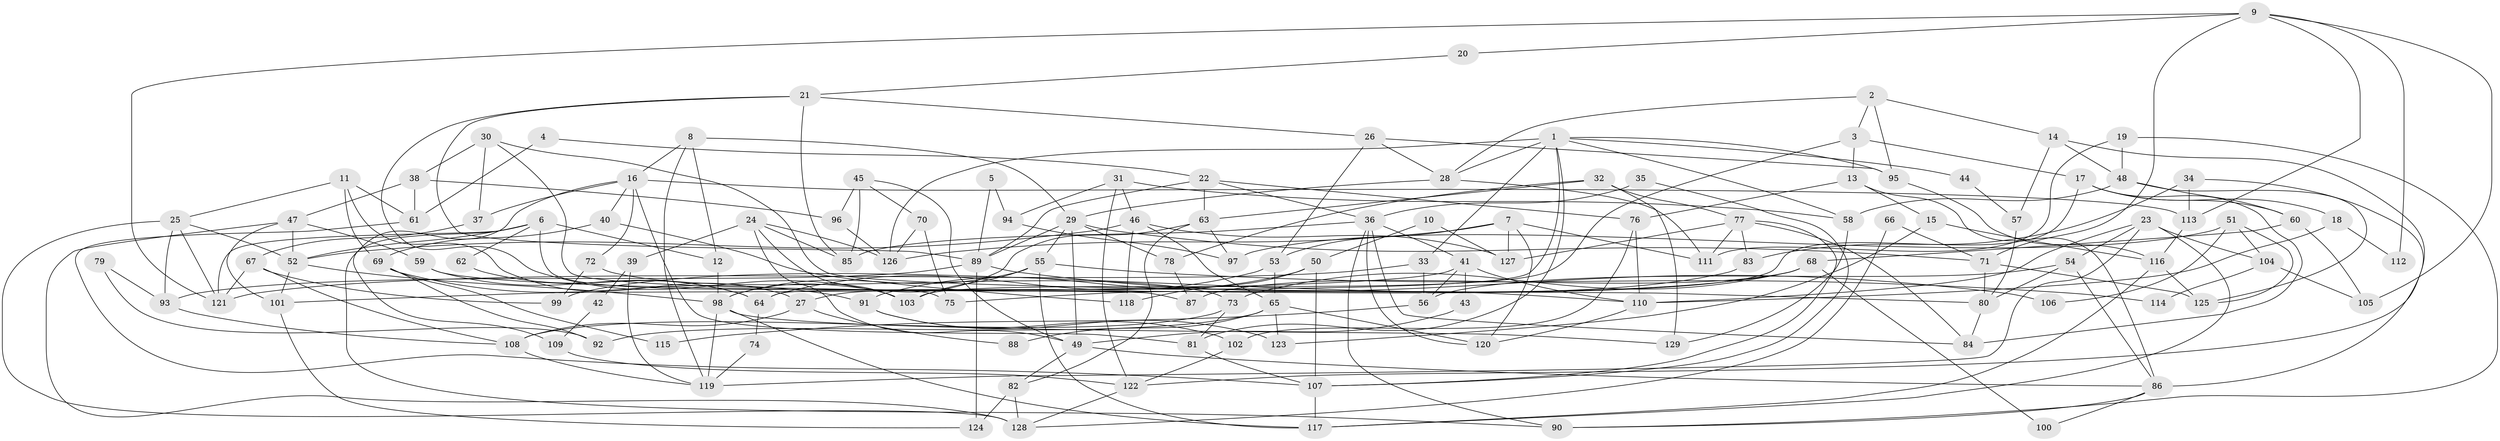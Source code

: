 // Generated by graph-tools (version 1.1) at 2025/11/02/27/25 16:11:16]
// undirected, 129 vertices, 258 edges
graph export_dot {
graph [start="1"]
  node [color=gray90,style=filled];
  1;
  2;
  3;
  4;
  5;
  6;
  7;
  8;
  9;
  10;
  11;
  12;
  13;
  14;
  15;
  16;
  17;
  18;
  19;
  20;
  21;
  22;
  23;
  24;
  25;
  26;
  27;
  28;
  29;
  30;
  31;
  32;
  33;
  34;
  35;
  36;
  37;
  38;
  39;
  40;
  41;
  42;
  43;
  44;
  45;
  46;
  47;
  48;
  49;
  50;
  51;
  52;
  53;
  54;
  55;
  56;
  57;
  58;
  59;
  60;
  61;
  62;
  63;
  64;
  65;
  66;
  67;
  68;
  69;
  70;
  71;
  72;
  73;
  74;
  75;
  76;
  77;
  78;
  79;
  80;
  81;
  82;
  83;
  84;
  85;
  86;
  87;
  88;
  89;
  90;
  91;
  92;
  93;
  94;
  95;
  96;
  97;
  98;
  99;
  100;
  101;
  102;
  103;
  104;
  105;
  106;
  107;
  108;
  109;
  110;
  111;
  112;
  113;
  114;
  115;
  116;
  117;
  118;
  119;
  120;
  121;
  122;
  123;
  124;
  125;
  126;
  127;
  128;
  129;
  1 -- 28;
  1 -- 81;
  1 -- 33;
  1 -- 44;
  1 -- 58;
  1 -- 64;
  1 -- 95;
  1 -- 126;
  2 -- 95;
  2 -- 14;
  2 -- 3;
  2 -- 28;
  3 -- 103;
  3 -- 13;
  3 -- 17;
  4 -- 61;
  4 -- 22;
  5 -- 94;
  5 -- 89;
  6 -- 121;
  6 -- 12;
  6 -- 52;
  6 -- 62;
  6 -- 75;
  6 -- 90;
  7 -- 53;
  7 -- 126;
  7 -- 111;
  7 -- 120;
  7 -- 127;
  8 -- 16;
  8 -- 29;
  8 -- 12;
  8 -- 119;
  9 -- 121;
  9 -- 113;
  9 -- 20;
  9 -- 71;
  9 -- 105;
  9 -- 112;
  10 -- 50;
  10 -- 127;
  11 -- 25;
  11 -- 61;
  11 -- 27;
  11 -- 69;
  12 -- 98;
  13 -- 86;
  13 -- 15;
  13 -- 76;
  14 -- 122;
  14 -- 48;
  14 -- 57;
  15 -- 116;
  15 -- 123;
  16 -- 40;
  16 -- 37;
  16 -- 72;
  16 -- 81;
  16 -- 109;
  16 -- 113;
  17 -- 27;
  17 -- 18;
  17 -- 60;
  17 -- 84;
  18 -- 110;
  18 -- 112;
  19 -- 48;
  19 -- 90;
  19 -- 111;
  20 -- 21;
  21 -- 103;
  21 -- 89;
  21 -- 26;
  21 -- 85;
  22 -- 63;
  22 -- 36;
  22 -- 76;
  22 -- 89;
  23 -- 117;
  23 -- 110;
  23 -- 54;
  23 -- 104;
  23 -- 119;
  24 -- 85;
  24 -- 126;
  24 -- 39;
  24 -- 49;
  24 -- 103;
  25 -- 128;
  25 -- 52;
  25 -- 93;
  25 -- 121;
  26 -- 28;
  26 -- 53;
  26 -- 95;
  27 -- 108;
  27 -- 88;
  28 -- 111;
  28 -- 29;
  29 -- 78;
  29 -- 49;
  29 -- 55;
  29 -- 71;
  29 -- 89;
  30 -- 80;
  30 -- 38;
  30 -- 37;
  30 -- 87;
  31 -- 46;
  31 -- 58;
  31 -- 94;
  31 -- 122;
  32 -- 77;
  32 -- 63;
  32 -- 78;
  32 -- 129;
  33 -- 56;
  33 -- 121;
  34 -- 86;
  34 -- 83;
  34 -- 113;
  35 -- 107;
  35 -- 36;
  36 -- 84;
  36 -- 41;
  36 -- 85;
  36 -- 90;
  36 -- 120;
  37 -- 67;
  38 -- 47;
  38 -- 96;
  38 -- 61;
  39 -- 119;
  39 -- 42;
  40 -- 69;
  40 -- 118;
  41 -- 101;
  41 -- 110;
  41 -- 43;
  41 -- 56;
  42 -- 109;
  43 -- 49;
  44 -- 57;
  45 -- 85;
  45 -- 49;
  45 -- 70;
  45 -- 96;
  46 -- 52;
  46 -- 127;
  46 -- 65;
  46 -- 118;
  47 -- 52;
  47 -- 59;
  47 -- 101;
  47 -- 128;
  48 -- 58;
  48 -- 125;
  48 -- 60;
  49 -- 82;
  49 -- 86;
  50 -- 91;
  50 -- 107;
  50 -- 118;
  51 -- 125;
  51 -- 104;
  51 -- 97;
  51 -- 106;
  52 -- 98;
  52 -- 101;
  53 -- 65;
  53 -- 64;
  54 -- 86;
  54 -- 56;
  54 -- 80;
  55 -- 117;
  55 -- 98;
  55 -- 103;
  55 -- 114;
  56 -- 115;
  57 -- 80;
  58 -- 129;
  59 -- 110;
  59 -- 64;
  60 -- 68;
  60 -- 105;
  61 -- 107;
  62 -- 64;
  63 -- 98;
  63 -- 82;
  63 -- 97;
  64 -- 74;
  65 -- 120;
  65 -- 88;
  65 -- 92;
  65 -- 123;
  66 -- 71;
  66 -- 128;
  67 -- 121;
  67 -- 108;
  67 -- 99;
  68 -- 73;
  68 -- 75;
  68 -- 87;
  68 -- 100;
  69 -- 91;
  69 -- 92;
  69 -- 115;
  70 -- 75;
  70 -- 126;
  71 -- 80;
  71 -- 125;
  72 -- 73;
  72 -- 99;
  73 -- 108;
  73 -- 81;
  74 -- 119;
  76 -- 102;
  76 -- 110;
  77 -- 111;
  77 -- 84;
  77 -- 83;
  77 -- 107;
  77 -- 127;
  78 -- 87;
  79 -- 93;
  79 -- 92;
  80 -- 84;
  81 -- 107;
  82 -- 124;
  82 -- 128;
  83 -- 99;
  86 -- 90;
  86 -- 100;
  89 -- 93;
  89 -- 106;
  89 -- 124;
  91 -- 123;
  91 -- 102;
  93 -- 108;
  94 -- 97;
  95 -- 116;
  96 -- 126;
  98 -- 119;
  98 -- 117;
  98 -- 129;
  101 -- 124;
  102 -- 122;
  104 -- 105;
  104 -- 114;
  107 -- 117;
  108 -- 119;
  109 -- 122;
  110 -- 120;
  113 -- 116;
  116 -- 117;
  116 -- 125;
  122 -- 128;
}
